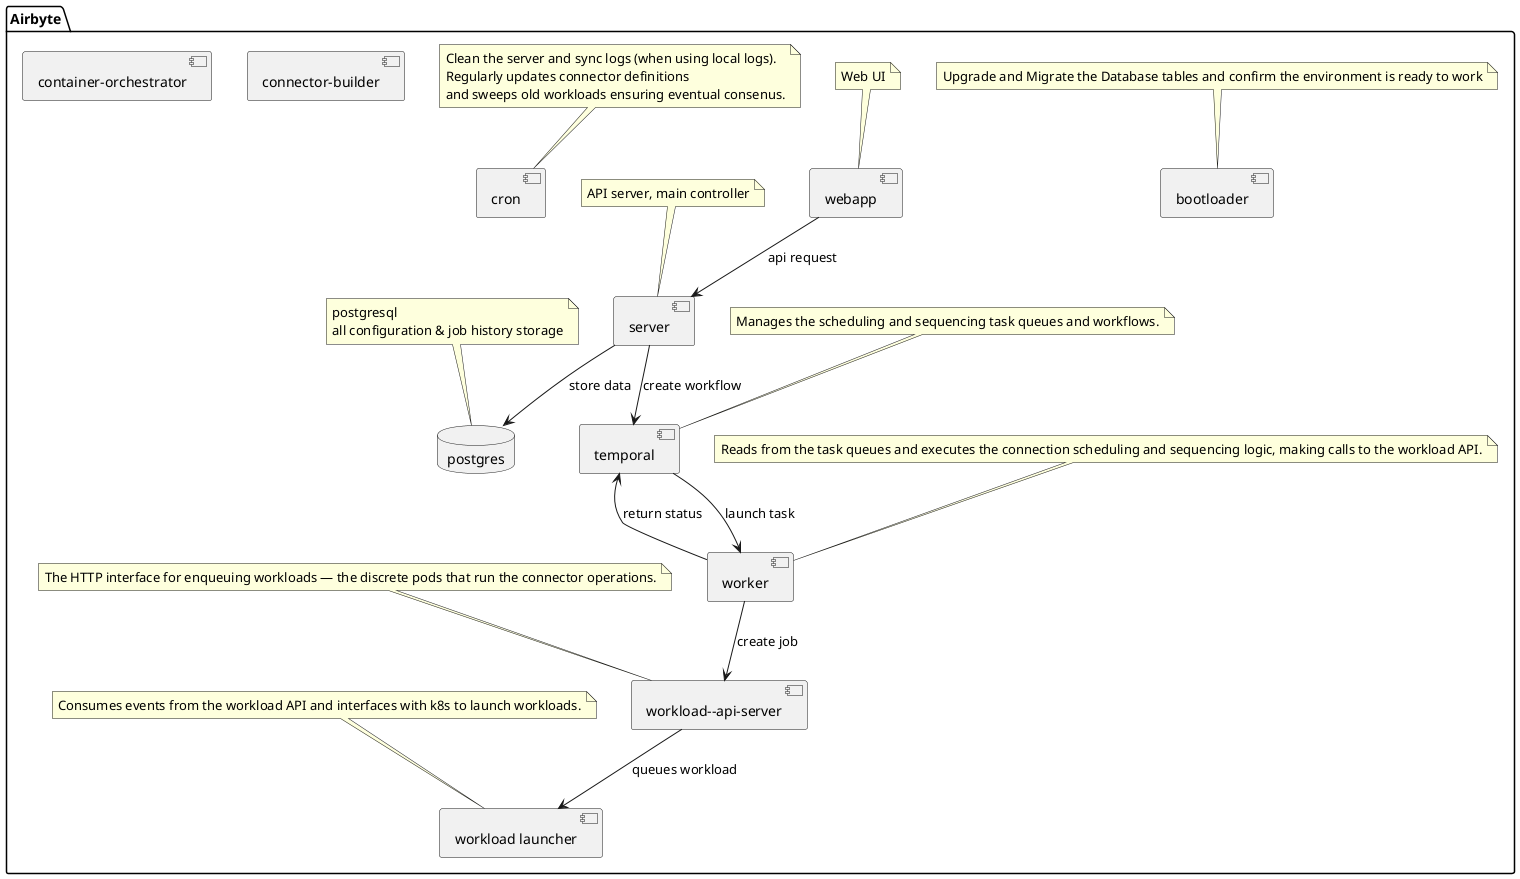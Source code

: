 @startuml
'
package Airbyte $tag1 {
    [bootloader] as loader
    note top of loader
        Upgrade and Migrate the Database tables and confirm the environment is ready to work
    end note
    [webapp] as app
    note top of app: Web UI
    [server] as server
    note top of server: API server, main controller
    [worker] as worker
    note top of worker: Reads from the task queues and executes the connection scheduling and sequencing logic, making calls to the workload API.
    [cron] as cron
    note top of cron
        Clean the server and sync logs (when using local logs).
        Regularly updates connector definitions
        and sweeps old workloads ensuring eventual consenus.
    end note
    database postgres as db
    note top of db: postgresql\nall configuration & job history storage
    [temporal] as temporal
    note top of temporal: Manages the scheduling and sequencing task queues and workflows.
    [connector-builder] as builder
    [container-orchestrator] as orch
    [workload--api-server] as api
    note top of api: The HTTP interface for enqueuing workloads — the discrete pods that run the connector operations.
    [workload launcher] as launcher
    note top of launcher
        Consumes events from the workload API and interfaces with k8s to launch workloads.
    end note

    app --> server: api request
    server --> db: store data
    server --> temporal: create workflow
    temporal --> worker: launch task
    worker --> temporal: return status
    worker --> api: create job
    api --> launcher: queues workload

}

@enduml
